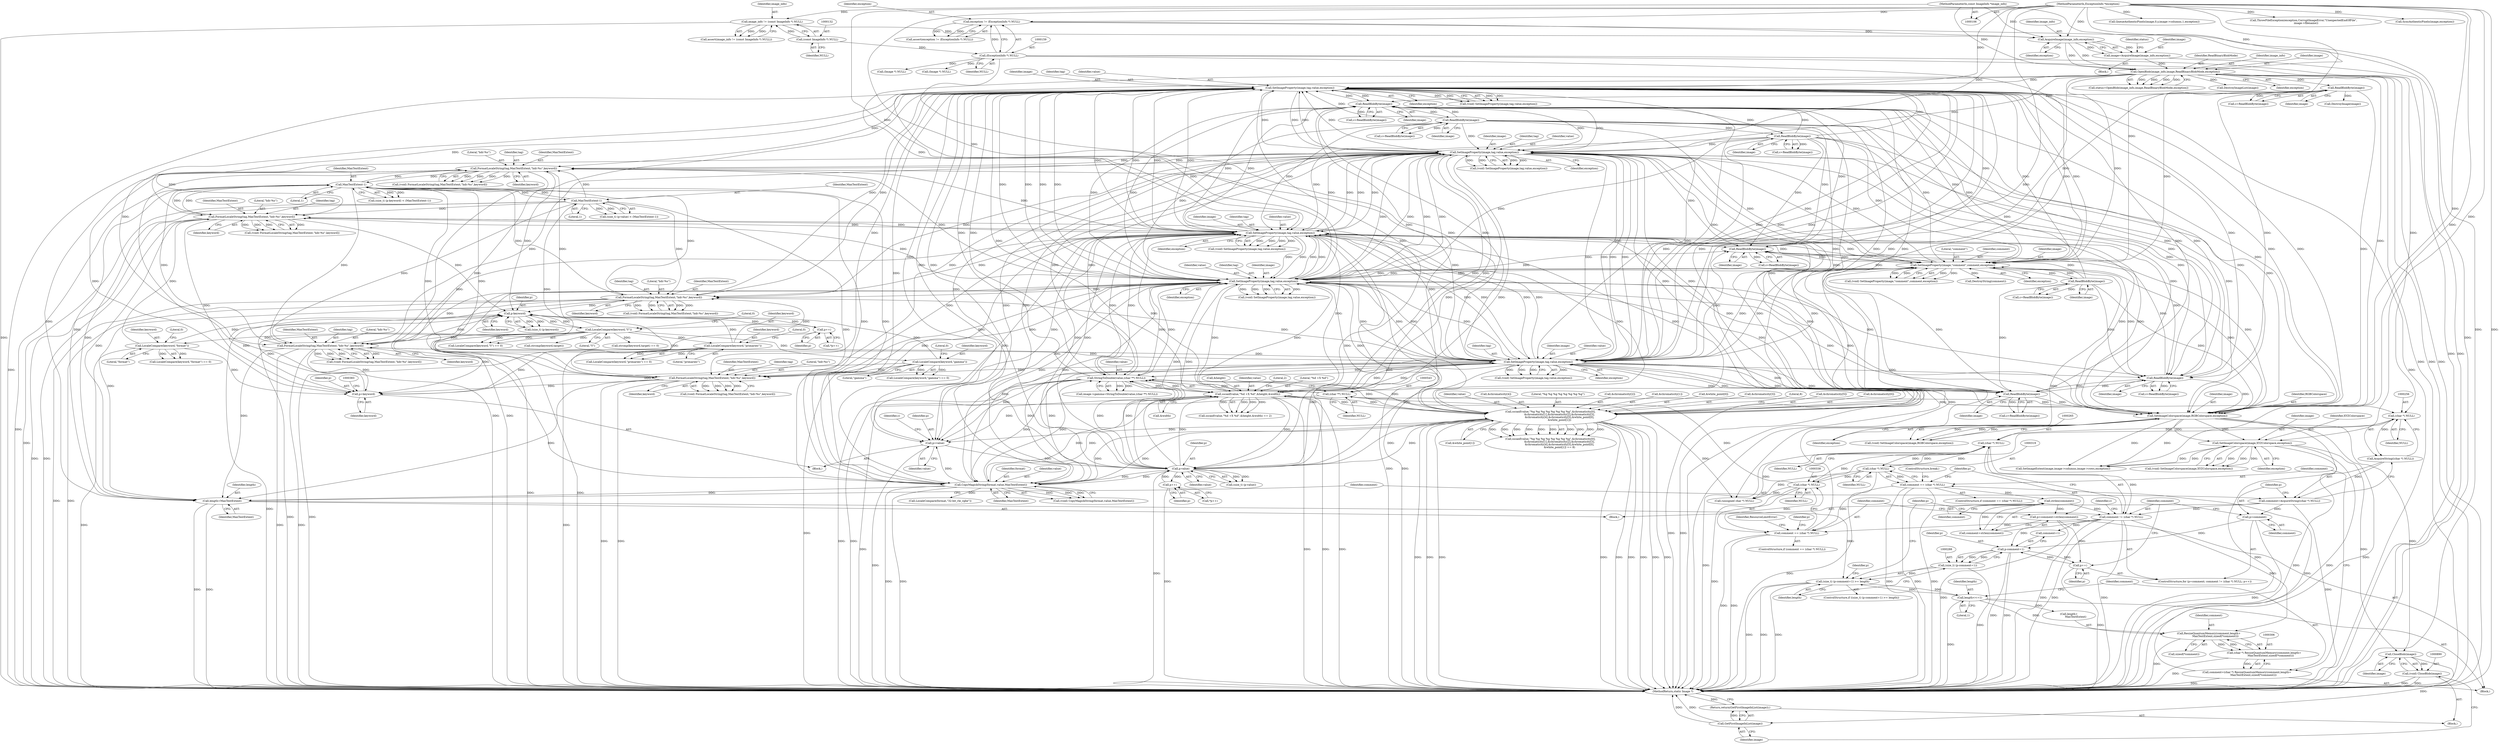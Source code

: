 digraph "0_ImageMagick_97aa7d7cfd2027f6ba7ce42caf8b798541b9cdc6@pointer" {
"1000891" [label="(Call,CloseBlob(image))"];
"1000848" [label="(Call,SetImageColorspace(image,RGBColorspace,exception))"];
"1000711" [label="(Call,SetImageProperty(image,tag,value,exception))"];
"1000435" [label="(Call,ReadBlobByte(image))"];
"1000397" [label="(Call,ReadBlobByte(image))"];
"1000768" [label="(Call,SetImageProperty(image,tag,value,exception))"];
"1000484" [label="(Call,ReadBlobByte(image))"];
"1000761" [label="(Call,FormatLocaleString(tag,MaxTextExtent,\"hdr:%s\",keyword))"];
"1000520" [label="(Call,SetImageProperty(image,tag,value,exception))"];
"1000513" [label="(Call,FormatLocaleString(tag,MaxTextExtent,\"hdr:%s\",keyword))"];
"1000555" [label="(Call,SetImageProperty(image,tag,value,exception))"];
"1000548" [label="(Call,FormatLocaleString(tag,MaxTextExtent,\"hdr:%s\",keyword))"];
"1000785" [label="(Call,SetImageProperty(image,tag,value,exception))"];
"1000778" [label="(Call,FormatLocaleString(tag,MaxTextExtent,\"hdr:%s\",keyword))"];
"1000387" [label="(Call,MaxTextExtent-1)"];
"1000506" [label="(Call,CopyMagickString(format,value,MaxTextExtent))"];
"1000471" [label="(Call,p-value)"];
"1000451" [label="(Call,p=value)"];
"1000575" [label="(Call,sscanf(value,\"%g %g %g %g %g %g %g %g\",&chromaticity[0],\n                      &chromaticity[1],&chromaticity[2],&chromaticity[3],\n                      &chromaticity[4],&chromaticity[5],&white_point[0],\n                      &white_point[1]))"];
"1000735" [label="(Call,sscanf(value,\"%d +X %d\",&height,&width))"];
"1000540" [label="(Call,StringToDouble(value,(char **) NULL))"];
"1000542" [label="(Call,(char **) NULL)"];
"1000337" [label="(Call,(char *) NULL)"];
"1000264" [label="(Call,(char *) NULL)"];
"1000255" [label="(Call,(char *) NULL)"];
"1000158" [label="(Call,(ExceptionInfo *) NULL)"];
"1000131" [label="(Call,(const ImageInfo *) NULL)"];
"1000318" [label="(Call,(char *) NULL)"];
"1000479" [label="(Call,p++)"];
"1000474" [label="(Call,MaxTextExtent-1)"];
"1000704" [label="(Call,FormatLocaleString(tag,MaxTextExtent,\"hdr:%s\",keyword))"];
"1000566" [label="(Call,LocaleCompare(keyword,\"primaries\"))"];
"1000439" [label="(Call,LocaleCompare(keyword,\"Y\"))"];
"1000384" [label="(Call,p-keyword)"];
"1000375" [label="(Call,p=keyword)"];
"1000499" [label="(Call,LocaleCompare(keyword,\"format\"))"];
"1000531" [label="(Call,LocaleCompare(keyword,\"gamma\"))"];
"1000392" [label="(Call,p++)"];
"1000174" [label="(Call,OpenBlob(image_info,image,ReadBinaryBlobMode,exception))"];
"1000169" [label="(Call,AcquireImage(image_info,exception))"];
"1000129" [label="(Call,image_info != (const ImageInfo *) NULL)"];
"1000107" [label="(MethodParameterIn,const ImageInfo *image_info)"];
"1000156" [label="(Call,exception != (ExceptionInfo *) NULL)"];
"1000108" [label="(MethodParameterIn,ExceptionInfo *exception)"];
"1000167" [label="(Call,image=AcquireImage(image_info,exception))"];
"1000349" [label="(Call,SetImageProperty(image,\"comment\",comment,exception))"];
"1000814" [label="(Call,ReadBlobByte(image))"];
"1000360" [label="(Call,ReadBlobByte(image))"];
"1000370" [label="(Call,ReadBlobByte(image))"];
"1000208" [label="(Call,ReadBlobByte(image))"];
"1000272" [label="(Call,ReadBlobByte(image))"];
"1000335" [label="(Call,comment == (char *) NULL)"];
"1000262" [label="(Call,comment != (char *) NULL)"];
"1000326" [label="(Call,strlen(comment))"];
"1000316" [label="(Call,comment == (char *) NULL)"];
"1000303" [label="(Call,comment=(char *) ResizeQuantumMemory(comment,length+\n                MaxTextExtent,sizeof(*comment)))"];
"1000305" [label="(Call,(char *) ResizeQuantumMemory(comment,length+\n                MaxTextExtent,sizeof(*comment)))"];
"1000307" [label="(Call,ResizeQuantumMemory(comment,length+\n                MaxTextExtent,sizeof(*comment)))"];
"1000300" [label="(Call,length<<=1)"];
"1000286" [label="(Call,(size_t) (p-comment+1) >= length)"];
"1000287" [label="(Call,(size_t) (p-comment+1))"];
"1000289" [label="(Call,p-comment+1)"];
"1000259" [label="(Call,p=comment)"];
"1000252" [label="(Call,comment=AcquireString((char *) NULL))"];
"1000254" [label="(Call,AcquireString((char *) NULL))"];
"1000267" [label="(Call,p++)"];
"1000322" [label="(Call,p=comment+strlen(comment))"];
"1000249" [label="(Call,length=MaxTextExtent)"];
"1000860" [label="(Call,SetImageColorspace(image,XYZColorspace,exception))"];
"1000889" [label="(Call,(void) CloseBlob(image))"];
"1000894" [label="(Call,GetFirstImageInList(image))"];
"1000893" [label="(Return,return(GetFirstImageInList(image));)"];
"1000786" [label="(Identifier,image)"];
"1000133" [label="(Identifier,NULL)"];
"1000576" [label="(Identifier,value)"];
"1000177" [label="(Identifier,ReadBinaryBlobMode)"];
"1000438" [label="(Call,LocaleCompare(keyword,\"Y\") == 0)"];
"1000388" [label="(Identifier,MaxTextExtent)"];
"1000385" [label="(Identifier,p)"];
"1000523" [label="(Identifier,value)"];
"1000858" [label="(Call,(void) SetImageColorspace(image,XYZColorspace,exception))"];
"1000544" [label="(Identifier,NULL)"];
"1000507" [label="(Identifier,format)"];
"1000252" [label="(Call,comment=AcquireString((char *) NULL))"];
"1000706" [label="(Identifier,MaxTextExtent)"];
"1000536" [label="(Call,image->gamma=StringToDouble(value,(char **) NULL))"];
"1000888" [label="(Block,)"];
"1000768" [label="(Call,SetImageProperty(image,tag,value,exception))"];
"1000264" [label="(Call,(char *) NULL)"];
"1000780" [label="(Identifier,MaxTextExtent)"];
"1000848" [label="(Call,SetImageColorspace(image,RGBColorspace,exception))"];
"1000386" [label="(Identifier,keyword)"];
"1000484" [label="(Call,ReadBlobByte(image))"];
"1000552" [label="(Identifier,keyword)"];
"1000257" [label="(Identifier,NULL)"];
"1000335" [label="(Call,comment == (char *) NULL)"];
"1000567" [label="(Identifier,keyword)"];
"1000738" [label="(Call,&height)"];
"1000250" [label="(Identifier,length)"];
"1000272" [label="(Call,ReadBlobByte(image))"];
"1000129" [label="(Call,image_info != (const ImageInfo *) NULL)"];
"1000442" [label="(Literal,0)"];
"1000704" [label="(Call,FormatLocaleString(tag,MaxTextExtent,\"hdr:%s\",keyword))"];
"1000815" [label="(Identifier,image)"];
"1000472" [label="(Identifier,p)"];
"1000498" [label="(Call,LocaleCompare(keyword,\"format\") == 0)"];
"1000302" [label="(Literal,1)"];
"1000548" [label="(Call,FormatLocaleString(tag,MaxTextExtent,\"hdr:%s\",keyword))"];
"1000375" [label="(Call,p=keyword)"];
"1000782" [label="(Identifier,keyword)"];
"1000301" [label="(Identifier,length)"];
"1000553" [label="(Call,(void) SetImageProperty(image,tag,value,exception))"];
"1000849" [label="(Identifier,image)"];
"1000473" [label="(Identifier,value)"];
"1000736" [label="(Identifier,value)"];
"1000260" [label="(Identifier,p)"];
"1000175" [label="(Identifier,image_info)"];
"1000371" [label="(Identifier,image)"];
"1000298" [label="(Identifier,p)"];
"1000889" [label="(Call,(void) CloseBlob(image))"];
"1000312" [label="(Call,sizeof(*comment))"];
"1000109" [label="(Block,)"];
"1000268" [label="(Identifier,p)"];
"1000308" [label="(Identifier,comment)"];
"1000172" [label="(Call,status=OpenBlob(image_info,image,ReadBinaryBlobMode,exception))"];
"1000506" [label="(Call,CopyMagickString(format,value,MaxTextExtent))"];
"1000322" [label="(Call,p=comment+strlen(comment))"];
"1000131" [label="(Call,(const ImageInfo *) NULL)"];
"1000594" [label="(Call,&chromaticity[4])"];
"1000339" [label="(Identifier,NULL)"];
"1000316" [label="(Call,comment == (char *) NULL)"];
"1000270" [label="(Call,c=ReadBlobByte(image))"];
"1000819" [label="(Call,LocaleCompare(format,\"32-bit_rle_rgbe\"))"];
"1000209" [label="(Identifier,image)"];
"1000173" [label="(Identifier,status)"];
"1000520" [label="(Call,SetImageProperty(image,tag,value,exception))"];
"1000361" [label="(Identifier,image)"];
"1000258" [label="(ControlStructure,for (p=comment; comment != (char *) NULL; p++))"];
"1000734" [label="(Call,sscanf(value,\"%d +X %d\",&height,&width) == 2)"];
"1000330" [label="(Identifier,p)"];
"1000336" [label="(Identifier,comment)"];
"1000541" [label="(Identifier,value)"];
"1000893" [label="(Return,return(GetFirstImageInList(image));)"];
"1000740" [label="(Call,&width)"];
"1000769" [label="(Identifier,image)"];
"1001433" [label="(MethodReturn,static Image *)"];
"1000770" [label="(Identifier,tag)"];
"1000517" [label="(Identifier,keyword)"];
"1000524" [label="(Identifier,exception)"];
"1000168" [label="(Identifier,image)"];
"1000542" [label="(Call,(char **) NULL)"];
"1000480" [label="(Identifier,p)"];
"1000568" [label="(Literal,\"primaries\")"];
"1000324" [label="(Call,comment+strlen(comment))"];
"1000850" [label="(Identifier,RGBColorspace)"];
"1000286" [label="(Call,(size_t) (p-comment+1) >= length)"];
"1000788" [label="(Identifier,value)"];
"1000253" [label="(Identifier,comment)"];
"1000513" [label="(Call,FormatLocaleString(tag,MaxTextExtent,\"hdr:%s\",keyword))"];
"1000565" [label="(Call,LocaleCompare(keyword,\"primaries\") == 0)"];
"1000381" [label="(Call,(size_t) (p-keyword) < (MaxTextExtent-1))"];
"1000433" [label="(Call,c=ReadBlobByte(image))"];
"1000726" [label="(Call,strcmp(keyword,target))"];
"1000439" [label="(Call,LocaleCompare(keyword,\"Y\"))"];
"1000261" [label="(Identifier,comment)"];
"1000930" [label="(Call,(unsigned char *) NULL)"];
"1000485" [label="(Identifier,image)"];
"1000217" [label="(Call,DestroyImage(image))"];
"1000157" [label="(Identifier,exception)"];
"1000550" [label="(Identifier,MaxTextExtent)"];
"1000392" [label="(Call,p++)"];
"1000341" [label="(Identifier,ResourceLimitError)"];
"1000327" [label="(Identifier,comment)"];
"1000500" [label="(Identifier,keyword)"];
"1000715" [label="(Identifier,exception)"];
"1000345" [label="(Identifier,p)"];
"1000259" [label="(Call,p=comment)"];
"1000577" [label="(Literal,\"%g %g %g %g %g %g %g %g\")"];
"1000189" [label="(Call,(Image *) NULL)"];
"1000555" [label="(Call,SetImageProperty(image,tag,value,exception))"];
"1000376" [label="(Identifier,p)"];
"1000107" [label="(MethodParameterIn,const ImageInfo *image_info)"];
"1000382" [label="(Call,(size_t) (p-keyword))"];
"1000384" [label="(Call,p-keyword)"];
"1000764" [label="(Literal,\"hdr:%s\")"];
"1001200" [label="(Call,QueueAuthenticPixels(image,0,y,image->columns,1,exception))"];
"1000387" [label="(Call,MaxTextExtent-1)"];
"1000323" [label="(Identifier,p)"];
"1000352" [label="(Identifier,comment)"];
"1000326" [label="(Call,strlen(comment))"];
"1000245" [label="(Block,)"];
"1000742" [label="(Literal,2)"];
"1000846" [label="(Call,(void) SetImageColorspace(image,RGBColorspace,exception))"];
"1000530" [label="(Call,LocaleCompare(keyword,\"gamma\") == 0)"];
"1000350" [label="(Identifier,image)"];
"1000303" [label="(Call,comment=(char *) ResizeQuantumMemory(comment,length+\n                MaxTextExtent,sizeof(*comment)))"];
"1000300" [label="(Call,length<<=1)"];
"1000287" [label="(Call,(size_t) (p-comment+1))"];
"1000713" [label="(Identifier,tag)"];
"1000511" [label="(Call,(void) FormatLocaleString(tag,MaxTextExtent,\"hdr:%s\",keyword))"];
"1000892" [label="(Identifier,image)"];
"1000334" [label="(ControlStructure,if (comment == (char *) NULL))"];
"1000549" [label="(Identifier,tag)"];
"1000779" [label="(Identifier,tag)"];
"1000474" [label="(Call,MaxTextExtent-1)"];
"1000393" [label="(Identifier,p)"];
"1000451" [label="(Call,p=value)"];
"1000586" [label="(Call,&chromaticity[2])"];
"1000305" [label="(Call,(char *) ResizeQuantumMemory(comment,length+\n                MaxTextExtent,sizeof(*comment)))"];
"1000582" [label="(Call,&chromaticity[1])"];
"1000540" [label="(Call,StringToDouble(value,(char **) NULL))"];
"1000705" [label="(Identifier,tag)"];
"1000169" [label="(Call,AcquireImage(image_info,exception))"];
"1001419" [label="(Call,ThrowFileException(exception,CorruptImageError,\"UnexpectedEndOfFile\",\n      image->filename))"];
"1000263" [label="(Identifier,comment)"];
"1000737" [label="(Literal,\"%d +X %d\")"];
"1000761" [label="(Call,FormatLocaleString(tag,MaxTextExtent,\"hdr:%s\",keyword))"];
"1000452" [label="(Identifier,p)"];
"1000532" [label="(Identifier,keyword)"];
"1000440" [label="(Identifier,keyword)"];
"1000267" [label="(Call,p++)"];
"1000254" [label="(Call,AcquireString((char *) NULL))"];
"1000709" [label="(Call,(void) SetImageProperty(image,tag,value,exception))"];
"1000476" [label="(Literal,1)"];
"1000499" [label="(Call,LocaleCompare(keyword,\"format\"))"];
"1000291" [label="(Call,comment+1)"];
"1000285" [label="(ControlStructure,if ((size_t) (p-comment+1) >= length))"];
"1000891" [label="(Call,CloseBlob(image))"];
"1000186" [label="(Call,DestroyImageList(image))"];
"1000860" [label="(Call,SetImageColorspace(image,XYZColorspace,exception))"];
"1000309" [label="(Call,length+\n                MaxTextExtent)"];
"1000435" [label="(Call,ReadBlobByte(image))"];
"1000558" [label="(Identifier,value)"];
"1000711" [label="(Call,SetImageProperty(image,tag,value,exception))"];
"1000155" [label="(Call,assert(exception != (ExceptionInfo *) NULL))"];
"1000569" [label="(Literal,0)"];
"1000557" [label="(Identifier,tag)"];
"1000337" [label="(Call,(char *) NULL)"];
"1000521" [label="(Identifier,image)"];
"1000534" [label="(Literal,0)"];
"1000377" [label="(Identifier,keyword)"];
"1000765" [label="(Identifier,keyword)"];
"1000606" [label="(Call,&white_point[1])"];
"1000266" [label="(Identifier,NULL)"];
"1000814" [label="(Call,ReadBlobByte(image))"];
"1000771" [label="(Identifier,value)"];
"1000531" [label="(Call,LocaleCompare(keyword,\"gamma\"))"];
"1000108" [label="(MethodParameterIn,ExceptionInfo *exception)"];
"1000475" [label="(Identifier,MaxTextExtent)"];
"1000441" [label="(Literal,\"Y\")"];
"1000315" [label="(ControlStructure,if (comment == (char *) NULL))"];
"1000468" [label="(Call,(size_t) (p-value) < (MaxTextExtent-1))"];
"1000318" [label="(Call,(char *) NULL)"];
"1000783" [label="(Call,(void) SetImageProperty(image,tag,value,exception))"];
"1000176" [label="(Identifier,image)"];
"1000762" [label="(Identifier,tag)"];
"1000478" [label="(Call,*p++)"];
"1000170" [label="(Identifier,image_info)"];
"1000546" [label="(Call,(void) FormatLocaleString(tag,MaxTextExtent,\"hdr:%s\",keyword))"];
"1000351" [label="(Literal,\"comment\")"];
"1000290" [label="(Identifier,p)"];
"1000522" [label="(Identifier,tag)"];
"1000516" [label="(Literal,\"hdr:%s\")"];
"1000518" [label="(Call,(void) SetImageProperty(image,tag,value,exception))"];
"1000158" [label="(Call,(ExceptionInfo *) NULL)"];
"1000502" [label="(Literal,0)"];
"1000349" [label="(Call,SetImageProperty(image,\"comment\",comment,exception))"];
"1000479" [label="(Call,p++)"];
"1000271" [label="(Identifier,c)"];
"1000304" [label="(Identifier,comment)"];
"1000574" [label="(Call,sscanf(value,\"%g %g %g %g %g %g %g %g\",&chromaticity[0],\n                      &chromaticity[1],&chromaticity[2],&chromaticity[3],\n                      &chromaticity[4],&chromaticity[5],&white_point[0],\n                      &white_point[1]) == 8)"];
"1000725" [label="(Call,strcmp(keyword,target) == 0)"];
"1000602" [label="(Call,&white_point[0])"];
"1000471" [label="(Call,p-value)"];
"1000590" [label="(Call,&chromaticity[3])"];
"1000759" [label="(Call,(void) FormatLocaleString(tag,MaxTextExtent,\"hdr:%s\",keyword))"];
"1000391" [label="(Call,*p++)"];
"1000766" [label="(Call,(void) SetImageProperty(image,tag,value,exception))"];
"1000262" [label="(Call,comment != (char *) NULL)"];
"1000320" [label="(Identifier,NULL)"];
"1000347" [label="(Call,(void) SetImageProperty(image,\"comment\",comment,exception))"];
"1000255" [label="(Call,(char *) NULL)"];
"1000294" [label="(Identifier,length)"];
"1000610" [label="(Literal,8)"];
"1000289" [label="(Call,p-comment+1)"];
"1000156" [label="(Call,exception != (ExceptionInfo *) NULL)"];
"1000575" [label="(Call,sscanf(value,\"%g %g %g %g %g %g %g %g\",&chromaticity[0],\n                      &chromaticity[1],&chromaticity[2],&chromaticity[3],\n                      &chromaticity[4],&chromaticity[5],&white_point[0],\n                      &white_point[1]))"];
"1000598" [label="(Call,&chromaticity[5])"];
"1000128" [label="(Call,assert(image_info != (const ImageInfo *) NULL))"];
"1000321" [label="(ControlStructure,break;)"];
"1000220" [label="(Call,(Image *) NULL)"];
"1001387" [label="(Call,SyncAuthenticPixels(image,exception))"];
"1000436" [label="(Identifier,image)"];
"1000469" [label="(Call,(size_t) (p-value))"];
"1000389" [label="(Literal,1)"];
"1000863" [label="(Identifier,exception)"];
"1000368" [label="(Call,c=ReadBlobByte(image))"];
"1000509" [label="(Identifier,MaxTextExtent)"];
"1000295" [label="(Block,)"];
"1000861" [label="(Identifier,image)"];
"1000714" [label="(Identifier,value)"];
"1000708" [label="(Identifier,keyword)"];
"1000785" [label="(Call,SetImageProperty(image,tag,value,exception))"];
"1000712" [label="(Identifier,image)"];
"1000851" [label="(Identifier,exception)"];
"1000174" [label="(Call,OpenBlob(image_info,image,ReadBinaryBlobMode,exception))"];
"1000514" [label="(Identifier,tag)"];
"1000578" [label="(Call,&chromaticity[0])"];
"1000862" [label="(Identifier,XYZColorspace)"];
"1000776" [label="(Call,(void) FormatLocaleString(tag,MaxTextExtent,\"hdr:%s\",keyword))"];
"1000508" [label="(Identifier,value)"];
"1000251" [label="(Identifier,MaxTextExtent)"];
"1000453" [label="(Identifier,value)"];
"1000171" [label="(Identifier,exception)"];
"1000707" [label="(Literal,\"hdr:%s\")"];
"1000395" [label="(Call,c=ReadBlobByte(image))"];
"1000397" [label="(Call,ReadBlobByte(image))"];
"1000457" [label="(Identifier,c)"];
"1000178" [label="(Identifier,exception)"];
"1000130" [label="(Identifier,image_info)"];
"1000559" [label="(Identifier,exception)"];
"1000735" [label="(Call,sscanf(value,\"%d +X %d\",&height,&width))"];
"1000566" [label="(Call,LocaleCompare(keyword,\"primaries\"))"];
"1000501" [label="(Literal,\"format\")"];
"1000249" [label="(Call,length=MaxTextExtent)"];
"1000515" [label="(Identifier,MaxTextExtent)"];
"1000370" [label="(Call,ReadBlobByte(image))"];
"1000781" [label="(Literal,\"hdr:%s\")"];
"1000787" [label="(Identifier,tag)"];
"1000356" [label="(Call,DestroyString(comment))"];
"1000812" [label="(Call,c=ReadBlobByte(image))"];
"1000358" [label="(Call,c=ReadBlobByte(image))"];
"1000273" [label="(Identifier,image)"];
"1000898" [label="(Call,SetImageExtent(image,image->columns,image->rows,exception))"];
"1000772" [label="(Identifier,exception)"];
"1000373" [label="(Block,)"];
"1000763" [label="(Identifier,MaxTextExtent)"];
"1000482" [label="(Call,c=ReadBlobByte(image))"];
"1000551" [label="(Literal,\"hdr:%s\")"];
"1000206" [label="(Call,c=ReadBlobByte(image))"];
"1000556" [label="(Identifier,image)"];
"1000789" [label="(Identifier,exception)"];
"1000894" [label="(Call,GetFirstImageInList(image))"];
"1000504" [label="(Call,(void) CopyMagickString(format,value,MaxTextExtent))"];
"1000702" [label="(Call,(void) FormatLocaleString(tag,MaxTextExtent,\"hdr:%s\",keyword))"];
"1000398" [label="(Identifier,image)"];
"1000360" [label="(Call,ReadBlobByte(image))"];
"1000317" [label="(Identifier,comment)"];
"1000208" [label="(Call,ReadBlobByte(image))"];
"1000160" [label="(Identifier,NULL)"];
"1000353" [label="(Identifier,exception)"];
"1000307" [label="(Call,ResizeQuantumMemory(comment,length+\n                MaxTextExtent,sizeof(*comment)))"];
"1000167" [label="(Call,image=AcquireImage(image_info,exception))"];
"1000895" [label="(Identifier,image)"];
"1000778" [label="(Call,FormatLocaleString(tag,MaxTextExtent,\"hdr:%s\",keyword))"];
"1000533" [label="(Literal,\"gamma\")"];
"1000891" -> "1000889"  [label="AST: "];
"1000891" -> "1000892"  [label="CFG: "];
"1000892" -> "1000891"  [label="AST: "];
"1000889" -> "1000891"  [label="CFG: "];
"1000891" -> "1000889"  [label="DDG: "];
"1000848" -> "1000891"  [label="DDG: "];
"1000860" -> "1000891"  [label="DDG: "];
"1000891" -> "1000894"  [label="DDG: "];
"1000848" -> "1000846"  [label="AST: "];
"1000848" -> "1000851"  [label="CFG: "];
"1000849" -> "1000848"  [label="AST: "];
"1000850" -> "1000848"  [label="AST: "];
"1000851" -> "1000848"  [label="AST: "];
"1000846" -> "1000848"  [label="CFG: "];
"1000848" -> "1001433"  [label="DDG: "];
"1000848" -> "1001433"  [label="DDG: "];
"1000848" -> "1000846"  [label="DDG: "];
"1000848" -> "1000846"  [label="DDG: "];
"1000848" -> "1000846"  [label="DDG: "];
"1000711" -> "1000848"  [label="DDG: "];
"1000711" -> "1000848"  [label="DDG: "];
"1000397" -> "1000848"  [label="DDG: "];
"1000768" -> "1000848"  [label="DDG: "];
"1000768" -> "1000848"  [label="DDG: "];
"1000814" -> "1000848"  [label="DDG: "];
"1000520" -> "1000848"  [label="DDG: "];
"1000520" -> "1000848"  [label="DDG: "];
"1000272" -> "1000848"  [label="DDG: "];
"1000435" -> "1000848"  [label="DDG: "];
"1000208" -> "1000848"  [label="DDG: "];
"1000360" -> "1000848"  [label="DDG: "];
"1000555" -> "1000848"  [label="DDG: "];
"1000555" -> "1000848"  [label="DDG: "];
"1000785" -> "1000848"  [label="DDG: "];
"1000785" -> "1000848"  [label="DDG: "];
"1000484" -> "1000848"  [label="DDG: "];
"1000370" -> "1000848"  [label="DDG: "];
"1000174" -> "1000848"  [label="DDG: "];
"1000349" -> "1000848"  [label="DDG: "];
"1000108" -> "1000848"  [label="DDG: "];
"1000848" -> "1000860"  [label="DDG: "];
"1000848" -> "1000860"  [label="DDG: "];
"1000848" -> "1000898"  [label="DDG: "];
"1000848" -> "1000898"  [label="DDG: "];
"1000711" -> "1000709"  [label="AST: "];
"1000711" -> "1000715"  [label="CFG: "];
"1000712" -> "1000711"  [label="AST: "];
"1000713" -> "1000711"  [label="AST: "];
"1000714" -> "1000711"  [label="AST: "];
"1000715" -> "1000711"  [label="AST: "];
"1000709" -> "1000711"  [label="CFG: "];
"1000711" -> "1001433"  [label="DDG: "];
"1000711" -> "1001433"  [label="DDG: "];
"1000711" -> "1000272"  [label="DDG: "];
"1000711" -> "1000349"  [label="DDG: "];
"1000711" -> "1000349"  [label="DDG: "];
"1000711" -> "1000370"  [label="DDG: "];
"1000711" -> "1000397"  [label="DDG: "];
"1000711" -> "1000451"  [label="DDG: "];
"1000711" -> "1000471"  [label="DDG: "];
"1000711" -> "1000506"  [label="DDG: "];
"1000711" -> "1000513"  [label="DDG: "];
"1000711" -> "1000520"  [label="DDG: "];
"1000711" -> "1000520"  [label="DDG: "];
"1000711" -> "1000540"  [label="DDG: "];
"1000711" -> "1000548"  [label="DDG: "];
"1000711" -> "1000555"  [label="DDG: "];
"1000711" -> "1000555"  [label="DDG: "];
"1000711" -> "1000575"  [label="DDG: "];
"1000711" -> "1000704"  [label="DDG: "];
"1000711" -> "1000709"  [label="DDG: "];
"1000711" -> "1000709"  [label="DDG: "];
"1000711" -> "1000709"  [label="DDG: "];
"1000711" -> "1000709"  [label="DDG: "];
"1000435" -> "1000711"  [label="DDG: "];
"1000397" -> "1000711"  [label="DDG: "];
"1000484" -> "1000711"  [label="DDG: "];
"1000704" -> "1000711"  [label="DDG: "];
"1000471" -> "1000711"  [label="DDG: "];
"1000785" -> "1000711"  [label="DDG: "];
"1000785" -> "1000711"  [label="DDG: "];
"1000555" -> "1000711"  [label="DDG: "];
"1000555" -> "1000711"  [label="DDG: "];
"1000520" -> "1000711"  [label="DDG: "];
"1000520" -> "1000711"  [label="DDG: "];
"1000575" -> "1000711"  [label="DDG: "];
"1000735" -> "1000711"  [label="DDG: "];
"1000540" -> "1000711"  [label="DDG: "];
"1000768" -> "1000711"  [label="DDG: "];
"1000768" -> "1000711"  [label="DDG: "];
"1000506" -> "1000711"  [label="DDG: "];
"1000174" -> "1000711"  [label="DDG: "];
"1000349" -> "1000711"  [label="DDG: "];
"1000108" -> "1000711"  [label="DDG: "];
"1000711" -> "1000735"  [label="DDG: "];
"1000711" -> "1000761"  [label="DDG: "];
"1000711" -> "1000768"  [label="DDG: "];
"1000711" -> "1000768"  [label="DDG: "];
"1000711" -> "1000778"  [label="DDG: "];
"1000711" -> "1000785"  [label="DDG: "];
"1000711" -> "1000785"  [label="DDG: "];
"1000711" -> "1000814"  [label="DDG: "];
"1000435" -> "1000433"  [label="AST: "];
"1000435" -> "1000436"  [label="CFG: "];
"1000436" -> "1000435"  [label="AST: "];
"1000433" -> "1000435"  [label="CFG: "];
"1000435" -> "1000272"  [label="DDG: "];
"1000435" -> "1000349"  [label="DDG: "];
"1000435" -> "1000370"  [label="DDG: "];
"1000435" -> "1000397"  [label="DDG: "];
"1000435" -> "1000433"  [label="DDG: "];
"1000397" -> "1000435"  [label="DDG: "];
"1000435" -> "1000484"  [label="DDG: "];
"1000435" -> "1000520"  [label="DDG: "];
"1000435" -> "1000555"  [label="DDG: "];
"1000435" -> "1000768"  [label="DDG: "];
"1000435" -> "1000785"  [label="DDG: "];
"1000435" -> "1000814"  [label="DDG: "];
"1000397" -> "1000395"  [label="AST: "];
"1000397" -> "1000398"  [label="CFG: "];
"1000398" -> "1000397"  [label="AST: "];
"1000395" -> "1000397"  [label="CFG: "];
"1000397" -> "1000272"  [label="DDG: "];
"1000397" -> "1000349"  [label="DDG: "];
"1000397" -> "1000370"  [label="DDG: "];
"1000397" -> "1000395"  [label="DDG: "];
"1000768" -> "1000397"  [label="DDG: "];
"1000814" -> "1000397"  [label="DDG: "];
"1000520" -> "1000397"  [label="DDG: "];
"1000208" -> "1000397"  [label="DDG: "];
"1000360" -> "1000397"  [label="DDG: "];
"1000555" -> "1000397"  [label="DDG: "];
"1000785" -> "1000397"  [label="DDG: "];
"1000484" -> "1000397"  [label="DDG: "];
"1000370" -> "1000397"  [label="DDG: "];
"1000397" -> "1000484"  [label="DDG: "];
"1000397" -> "1000520"  [label="DDG: "];
"1000397" -> "1000555"  [label="DDG: "];
"1000397" -> "1000768"  [label="DDG: "];
"1000397" -> "1000785"  [label="DDG: "];
"1000397" -> "1000814"  [label="DDG: "];
"1000768" -> "1000766"  [label="AST: "];
"1000768" -> "1000772"  [label="CFG: "];
"1000769" -> "1000768"  [label="AST: "];
"1000770" -> "1000768"  [label="AST: "];
"1000771" -> "1000768"  [label="AST: "];
"1000772" -> "1000768"  [label="AST: "];
"1000766" -> "1000768"  [label="CFG: "];
"1000768" -> "1001433"  [label="DDG: "];
"1000768" -> "1001433"  [label="DDG: "];
"1000768" -> "1000272"  [label="DDG: "];
"1000768" -> "1000349"  [label="DDG: "];
"1000768" -> "1000349"  [label="DDG: "];
"1000768" -> "1000370"  [label="DDG: "];
"1000768" -> "1000451"  [label="DDG: "];
"1000768" -> "1000471"  [label="DDG: "];
"1000768" -> "1000506"  [label="DDG: "];
"1000768" -> "1000513"  [label="DDG: "];
"1000768" -> "1000520"  [label="DDG: "];
"1000768" -> "1000520"  [label="DDG: "];
"1000768" -> "1000540"  [label="DDG: "];
"1000768" -> "1000548"  [label="DDG: "];
"1000768" -> "1000555"  [label="DDG: "];
"1000768" -> "1000555"  [label="DDG: "];
"1000768" -> "1000575"  [label="DDG: "];
"1000768" -> "1000704"  [label="DDG: "];
"1000768" -> "1000735"  [label="DDG: "];
"1000768" -> "1000761"  [label="DDG: "];
"1000768" -> "1000766"  [label="DDG: "];
"1000768" -> "1000766"  [label="DDG: "];
"1000768" -> "1000766"  [label="DDG: "];
"1000768" -> "1000766"  [label="DDG: "];
"1000484" -> "1000768"  [label="DDG: "];
"1000761" -> "1000768"  [label="DDG: "];
"1000471" -> "1000768"  [label="DDG: "];
"1000785" -> "1000768"  [label="DDG: "];
"1000785" -> "1000768"  [label="DDG: "];
"1000555" -> "1000768"  [label="DDG: "];
"1000555" -> "1000768"  [label="DDG: "];
"1000520" -> "1000768"  [label="DDG: "];
"1000520" -> "1000768"  [label="DDG: "];
"1000575" -> "1000768"  [label="DDG: "];
"1000735" -> "1000768"  [label="DDG: "];
"1000540" -> "1000768"  [label="DDG: "];
"1000506" -> "1000768"  [label="DDG: "];
"1000174" -> "1000768"  [label="DDG: "];
"1000349" -> "1000768"  [label="DDG: "];
"1000108" -> "1000768"  [label="DDG: "];
"1000768" -> "1000778"  [label="DDG: "];
"1000768" -> "1000785"  [label="DDG: "];
"1000768" -> "1000785"  [label="DDG: "];
"1000768" -> "1000814"  [label="DDG: "];
"1000484" -> "1000482"  [label="AST: "];
"1000484" -> "1000485"  [label="CFG: "];
"1000485" -> "1000484"  [label="AST: "];
"1000482" -> "1000484"  [label="CFG: "];
"1000484" -> "1000272"  [label="DDG: "];
"1000484" -> "1000349"  [label="DDG: "];
"1000484" -> "1000370"  [label="DDG: "];
"1000484" -> "1000482"  [label="DDG: "];
"1000484" -> "1000520"  [label="DDG: "];
"1000484" -> "1000555"  [label="DDG: "];
"1000484" -> "1000785"  [label="DDG: "];
"1000484" -> "1000814"  [label="DDG: "];
"1000761" -> "1000759"  [label="AST: "];
"1000761" -> "1000765"  [label="CFG: "];
"1000762" -> "1000761"  [label="AST: "];
"1000763" -> "1000761"  [label="AST: "];
"1000764" -> "1000761"  [label="AST: "];
"1000765" -> "1000761"  [label="AST: "];
"1000759" -> "1000761"  [label="CFG: "];
"1000761" -> "1001433"  [label="DDG: "];
"1000761" -> "1001433"  [label="DDG: "];
"1000761" -> "1000249"  [label="DDG: "];
"1000761" -> "1000375"  [label="DDG: "];
"1000761" -> "1000384"  [label="DDG: "];
"1000761" -> "1000387"  [label="DDG: "];
"1000761" -> "1000759"  [label="DDG: "];
"1000761" -> "1000759"  [label="DDG: "];
"1000761" -> "1000759"  [label="DDG: "];
"1000761" -> "1000759"  [label="DDG: "];
"1000520" -> "1000761"  [label="DDG: "];
"1000555" -> "1000761"  [label="DDG: "];
"1000785" -> "1000761"  [label="DDG: "];
"1000387" -> "1000761"  [label="DDG: "];
"1000474" -> "1000761"  [label="DDG: "];
"1000439" -> "1000761"  [label="DDG: "];
"1000520" -> "1000518"  [label="AST: "];
"1000520" -> "1000524"  [label="CFG: "];
"1000521" -> "1000520"  [label="AST: "];
"1000522" -> "1000520"  [label="AST: "];
"1000523" -> "1000520"  [label="AST: "];
"1000524" -> "1000520"  [label="AST: "];
"1000518" -> "1000520"  [label="CFG: "];
"1000520" -> "1001433"  [label="DDG: "];
"1000520" -> "1001433"  [label="DDG: "];
"1000520" -> "1000272"  [label="DDG: "];
"1000520" -> "1000349"  [label="DDG: "];
"1000520" -> "1000349"  [label="DDG: "];
"1000520" -> "1000370"  [label="DDG: "];
"1000520" -> "1000451"  [label="DDG: "];
"1000520" -> "1000471"  [label="DDG: "];
"1000520" -> "1000506"  [label="DDG: "];
"1000520" -> "1000513"  [label="DDG: "];
"1000520" -> "1000518"  [label="DDG: "];
"1000520" -> "1000518"  [label="DDG: "];
"1000520" -> "1000518"  [label="DDG: "];
"1000520" -> "1000518"  [label="DDG: "];
"1000513" -> "1000520"  [label="DDG: "];
"1000471" -> "1000520"  [label="DDG: "];
"1000785" -> "1000520"  [label="DDG: "];
"1000785" -> "1000520"  [label="DDG: "];
"1000555" -> "1000520"  [label="DDG: "];
"1000555" -> "1000520"  [label="DDG: "];
"1000575" -> "1000520"  [label="DDG: "];
"1000735" -> "1000520"  [label="DDG: "];
"1000540" -> "1000520"  [label="DDG: "];
"1000506" -> "1000520"  [label="DDG: "];
"1000174" -> "1000520"  [label="DDG: "];
"1000349" -> "1000520"  [label="DDG: "];
"1000108" -> "1000520"  [label="DDG: "];
"1000520" -> "1000540"  [label="DDG: "];
"1000520" -> "1000548"  [label="DDG: "];
"1000520" -> "1000555"  [label="DDG: "];
"1000520" -> "1000555"  [label="DDG: "];
"1000520" -> "1000575"  [label="DDG: "];
"1000520" -> "1000704"  [label="DDG: "];
"1000520" -> "1000735"  [label="DDG: "];
"1000520" -> "1000778"  [label="DDG: "];
"1000520" -> "1000785"  [label="DDG: "];
"1000520" -> "1000785"  [label="DDG: "];
"1000520" -> "1000814"  [label="DDG: "];
"1000513" -> "1000511"  [label="AST: "];
"1000513" -> "1000517"  [label="CFG: "];
"1000514" -> "1000513"  [label="AST: "];
"1000515" -> "1000513"  [label="AST: "];
"1000516" -> "1000513"  [label="AST: "];
"1000517" -> "1000513"  [label="AST: "];
"1000511" -> "1000513"  [label="CFG: "];
"1000513" -> "1001433"  [label="DDG: "];
"1000513" -> "1001433"  [label="DDG: "];
"1000513" -> "1000249"  [label="DDG: "];
"1000513" -> "1000375"  [label="DDG: "];
"1000513" -> "1000384"  [label="DDG: "];
"1000513" -> "1000387"  [label="DDG: "];
"1000513" -> "1000511"  [label="DDG: "];
"1000513" -> "1000511"  [label="DDG: "];
"1000513" -> "1000511"  [label="DDG: "];
"1000513" -> "1000511"  [label="DDG: "];
"1000555" -> "1000513"  [label="DDG: "];
"1000785" -> "1000513"  [label="DDG: "];
"1000387" -> "1000513"  [label="DDG: "];
"1000474" -> "1000513"  [label="DDG: "];
"1000499" -> "1000513"  [label="DDG: "];
"1000555" -> "1000553"  [label="AST: "];
"1000555" -> "1000559"  [label="CFG: "];
"1000556" -> "1000555"  [label="AST: "];
"1000557" -> "1000555"  [label="AST: "];
"1000558" -> "1000555"  [label="AST: "];
"1000559" -> "1000555"  [label="AST: "];
"1000553" -> "1000555"  [label="CFG: "];
"1000555" -> "1001433"  [label="DDG: "];
"1000555" -> "1001433"  [label="DDG: "];
"1000555" -> "1000272"  [label="DDG: "];
"1000555" -> "1000349"  [label="DDG: "];
"1000555" -> "1000349"  [label="DDG: "];
"1000555" -> "1000370"  [label="DDG: "];
"1000555" -> "1000451"  [label="DDG: "];
"1000555" -> "1000471"  [label="DDG: "];
"1000555" -> "1000506"  [label="DDG: "];
"1000555" -> "1000540"  [label="DDG: "];
"1000555" -> "1000548"  [label="DDG: "];
"1000555" -> "1000553"  [label="DDG: "];
"1000555" -> "1000553"  [label="DDG: "];
"1000555" -> "1000553"  [label="DDG: "];
"1000555" -> "1000553"  [label="DDG: "];
"1000548" -> "1000555"  [label="DDG: "];
"1000471" -> "1000555"  [label="DDG: "];
"1000785" -> "1000555"  [label="DDG: "];
"1000785" -> "1000555"  [label="DDG: "];
"1000575" -> "1000555"  [label="DDG: "];
"1000735" -> "1000555"  [label="DDG: "];
"1000540" -> "1000555"  [label="DDG: "];
"1000506" -> "1000555"  [label="DDG: "];
"1000174" -> "1000555"  [label="DDG: "];
"1000349" -> "1000555"  [label="DDG: "];
"1000108" -> "1000555"  [label="DDG: "];
"1000555" -> "1000575"  [label="DDG: "];
"1000555" -> "1000704"  [label="DDG: "];
"1000555" -> "1000735"  [label="DDG: "];
"1000555" -> "1000778"  [label="DDG: "];
"1000555" -> "1000785"  [label="DDG: "];
"1000555" -> "1000785"  [label="DDG: "];
"1000555" -> "1000814"  [label="DDG: "];
"1000548" -> "1000546"  [label="AST: "];
"1000548" -> "1000552"  [label="CFG: "];
"1000549" -> "1000548"  [label="AST: "];
"1000550" -> "1000548"  [label="AST: "];
"1000551" -> "1000548"  [label="AST: "];
"1000552" -> "1000548"  [label="AST: "];
"1000546" -> "1000548"  [label="CFG: "];
"1000548" -> "1001433"  [label="DDG: "];
"1000548" -> "1001433"  [label="DDG: "];
"1000548" -> "1000249"  [label="DDG: "];
"1000548" -> "1000375"  [label="DDG: "];
"1000548" -> "1000384"  [label="DDG: "];
"1000548" -> "1000387"  [label="DDG: "];
"1000548" -> "1000546"  [label="DDG: "];
"1000548" -> "1000546"  [label="DDG: "];
"1000548" -> "1000546"  [label="DDG: "];
"1000548" -> "1000546"  [label="DDG: "];
"1000785" -> "1000548"  [label="DDG: "];
"1000387" -> "1000548"  [label="DDG: "];
"1000474" -> "1000548"  [label="DDG: "];
"1000531" -> "1000548"  [label="DDG: "];
"1000785" -> "1000783"  [label="AST: "];
"1000785" -> "1000789"  [label="CFG: "];
"1000786" -> "1000785"  [label="AST: "];
"1000787" -> "1000785"  [label="AST: "];
"1000788" -> "1000785"  [label="AST: "];
"1000789" -> "1000785"  [label="AST: "];
"1000783" -> "1000785"  [label="CFG: "];
"1000785" -> "1001433"  [label="DDG: "];
"1000785" -> "1001433"  [label="DDG: "];
"1000785" -> "1000272"  [label="DDG: "];
"1000785" -> "1000349"  [label="DDG: "];
"1000785" -> "1000349"  [label="DDG: "];
"1000785" -> "1000370"  [label="DDG: "];
"1000785" -> "1000451"  [label="DDG: "];
"1000785" -> "1000471"  [label="DDG: "];
"1000785" -> "1000506"  [label="DDG: "];
"1000785" -> "1000540"  [label="DDG: "];
"1000785" -> "1000575"  [label="DDG: "];
"1000785" -> "1000704"  [label="DDG: "];
"1000785" -> "1000735"  [label="DDG: "];
"1000785" -> "1000778"  [label="DDG: "];
"1000785" -> "1000783"  [label="DDG: "];
"1000785" -> "1000783"  [label="DDG: "];
"1000785" -> "1000783"  [label="DDG: "];
"1000785" -> "1000783"  [label="DDG: "];
"1000778" -> "1000785"  [label="DDG: "];
"1000471" -> "1000785"  [label="DDG: "];
"1000575" -> "1000785"  [label="DDG: "];
"1000735" -> "1000785"  [label="DDG: "];
"1000540" -> "1000785"  [label="DDG: "];
"1000506" -> "1000785"  [label="DDG: "];
"1000174" -> "1000785"  [label="DDG: "];
"1000349" -> "1000785"  [label="DDG: "];
"1000108" -> "1000785"  [label="DDG: "];
"1000785" -> "1000814"  [label="DDG: "];
"1000778" -> "1000776"  [label="AST: "];
"1000778" -> "1000782"  [label="CFG: "];
"1000779" -> "1000778"  [label="AST: "];
"1000780" -> "1000778"  [label="AST: "];
"1000781" -> "1000778"  [label="AST: "];
"1000782" -> "1000778"  [label="AST: "];
"1000776" -> "1000778"  [label="CFG: "];
"1000778" -> "1001433"  [label="DDG: "];
"1000778" -> "1001433"  [label="DDG: "];
"1000778" -> "1000249"  [label="DDG: "];
"1000778" -> "1000375"  [label="DDG: "];
"1000778" -> "1000384"  [label="DDG: "];
"1000778" -> "1000387"  [label="DDG: "];
"1000778" -> "1000776"  [label="DDG: "];
"1000778" -> "1000776"  [label="DDG: "];
"1000778" -> "1000776"  [label="DDG: "];
"1000778" -> "1000776"  [label="DDG: "];
"1000387" -> "1000778"  [label="DDG: "];
"1000474" -> "1000778"  [label="DDG: "];
"1000439" -> "1000778"  [label="DDG: "];
"1000387" -> "1000381"  [label="AST: "];
"1000387" -> "1000389"  [label="CFG: "];
"1000388" -> "1000387"  [label="AST: "];
"1000389" -> "1000387"  [label="AST: "];
"1000381" -> "1000387"  [label="CFG: "];
"1000387" -> "1001433"  [label="DDG: "];
"1000387" -> "1000249"  [label="DDG: "];
"1000387" -> "1000381"  [label="DDG: "];
"1000387" -> "1000381"  [label="DDG: "];
"1000506" -> "1000387"  [label="DDG: "];
"1000704" -> "1000387"  [label="DDG: "];
"1000474" -> "1000387"  [label="DDG: "];
"1000387" -> "1000474"  [label="DDG: "];
"1000387" -> "1000506"  [label="DDG: "];
"1000387" -> "1000704"  [label="DDG: "];
"1000506" -> "1000504"  [label="AST: "];
"1000506" -> "1000509"  [label="CFG: "];
"1000507" -> "1000506"  [label="AST: "];
"1000508" -> "1000506"  [label="AST: "];
"1000509" -> "1000506"  [label="AST: "];
"1000504" -> "1000506"  [label="CFG: "];
"1000506" -> "1001433"  [label="DDG: "];
"1000506" -> "1001433"  [label="DDG: "];
"1000506" -> "1000249"  [label="DDG: "];
"1000506" -> "1000451"  [label="DDG: "];
"1000506" -> "1000471"  [label="DDG: "];
"1000506" -> "1000504"  [label="DDG: "];
"1000506" -> "1000504"  [label="DDG: "];
"1000506" -> "1000504"  [label="DDG: "];
"1000471" -> "1000506"  [label="DDG: "];
"1000575" -> "1000506"  [label="DDG: "];
"1000735" -> "1000506"  [label="DDG: "];
"1000540" -> "1000506"  [label="DDG: "];
"1000474" -> "1000506"  [label="DDG: "];
"1000506" -> "1000540"  [label="DDG: "];
"1000506" -> "1000575"  [label="DDG: "];
"1000506" -> "1000735"  [label="DDG: "];
"1000506" -> "1000819"  [label="DDG: "];
"1000471" -> "1000469"  [label="AST: "];
"1000471" -> "1000473"  [label="CFG: "];
"1000472" -> "1000471"  [label="AST: "];
"1000473" -> "1000471"  [label="AST: "];
"1000469" -> "1000471"  [label="CFG: "];
"1000471" -> "1001433"  [label="DDG: "];
"1000471" -> "1000469"  [label="DDG: "];
"1000471" -> "1000469"  [label="DDG: "];
"1000451" -> "1000471"  [label="DDG: "];
"1000479" -> "1000471"  [label="DDG: "];
"1000575" -> "1000471"  [label="DDG: "];
"1000735" -> "1000471"  [label="DDG: "];
"1000540" -> "1000471"  [label="DDG: "];
"1000471" -> "1000479"  [label="DDG: "];
"1000471" -> "1000540"  [label="DDG: "];
"1000471" -> "1000575"  [label="DDG: "];
"1000471" -> "1000735"  [label="DDG: "];
"1000451" -> "1000373"  [label="AST: "];
"1000451" -> "1000453"  [label="CFG: "];
"1000452" -> "1000451"  [label="AST: "];
"1000453" -> "1000451"  [label="AST: "];
"1000457" -> "1000451"  [label="CFG: "];
"1000451" -> "1001433"  [label="DDG: "];
"1000575" -> "1000451"  [label="DDG: "];
"1000735" -> "1000451"  [label="DDG: "];
"1000540" -> "1000451"  [label="DDG: "];
"1000575" -> "1000574"  [label="AST: "];
"1000575" -> "1000606"  [label="CFG: "];
"1000576" -> "1000575"  [label="AST: "];
"1000577" -> "1000575"  [label="AST: "];
"1000578" -> "1000575"  [label="AST: "];
"1000582" -> "1000575"  [label="AST: "];
"1000586" -> "1000575"  [label="AST: "];
"1000590" -> "1000575"  [label="AST: "];
"1000594" -> "1000575"  [label="AST: "];
"1000598" -> "1000575"  [label="AST: "];
"1000602" -> "1000575"  [label="AST: "];
"1000606" -> "1000575"  [label="AST: "];
"1000610" -> "1000575"  [label="CFG: "];
"1000575" -> "1001433"  [label="DDG: "];
"1000575" -> "1001433"  [label="DDG: "];
"1000575" -> "1001433"  [label="DDG: "];
"1000575" -> "1001433"  [label="DDG: "];
"1000575" -> "1001433"  [label="DDG: "];
"1000575" -> "1001433"  [label="DDG: "];
"1000575" -> "1001433"  [label="DDG: "];
"1000575" -> "1001433"  [label="DDG: "];
"1000575" -> "1001433"  [label="DDG: "];
"1000575" -> "1000540"  [label="DDG: "];
"1000575" -> "1000574"  [label="DDG: "];
"1000575" -> "1000574"  [label="DDG: "];
"1000575" -> "1000574"  [label="DDG: "];
"1000575" -> "1000574"  [label="DDG: "];
"1000575" -> "1000574"  [label="DDG: "];
"1000575" -> "1000574"  [label="DDG: "];
"1000575" -> "1000574"  [label="DDG: "];
"1000575" -> "1000574"  [label="DDG: "];
"1000575" -> "1000574"  [label="DDG: "];
"1000575" -> "1000574"  [label="DDG: "];
"1000735" -> "1000575"  [label="DDG: "];
"1000540" -> "1000575"  [label="DDG: "];
"1000575" -> "1000735"  [label="DDG: "];
"1000735" -> "1000734"  [label="AST: "];
"1000735" -> "1000740"  [label="CFG: "];
"1000736" -> "1000735"  [label="AST: "];
"1000737" -> "1000735"  [label="AST: "];
"1000738" -> "1000735"  [label="AST: "];
"1000740" -> "1000735"  [label="AST: "];
"1000742" -> "1000735"  [label="CFG: "];
"1000735" -> "1001433"  [label="DDG: "];
"1000735" -> "1001433"  [label="DDG: "];
"1000735" -> "1001433"  [label="DDG: "];
"1000735" -> "1000540"  [label="DDG: "];
"1000735" -> "1000734"  [label="DDG: "];
"1000735" -> "1000734"  [label="DDG: "];
"1000735" -> "1000734"  [label="DDG: "];
"1000735" -> "1000734"  [label="DDG: "];
"1000540" -> "1000735"  [label="DDG: "];
"1000540" -> "1000536"  [label="AST: "];
"1000540" -> "1000542"  [label="CFG: "];
"1000541" -> "1000540"  [label="AST: "];
"1000542" -> "1000540"  [label="AST: "];
"1000536" -> "1000540"  [label="CFG: "];
"1000540" -> "1001433"  [label="DDG: "];
"1000540" -> "1001433"  [label="DDG: "];
"1000540" -> "1000536"  [label="DDG: "];
"1000540" -> "1000536"  [label="DDG: "];
"1000542" -> "1000540"  [label="DDG: "];
"1000542" -> "1000544"  [label="CFG: "];
"1000543" -> "1000542"  [label="AST: "];
"1000544" -> "1000542"  [label="AST: "];
"1000542" -> "1001433"  [label="DDG: "];
"1000542" -> "1000255"  [label="DDG: "];
"1000337" -> "1000542"  [label="DDG: "];
"1000158" -> "1000542"  [label="DDG: "];
"1000542" -> "1000930"  [label="DDG: "];
"1000337" -> "1000335"  [label="AST: "];
"1000337" -> "1000339"  [label="CFG: "];
"1000338" -> "1000337"  [label="AST: "];
"1000339" -> "1000337"  [label="AST: "];
"1000335" -> "1000337"  [label="CFG: "];
"1000337" -> "1001433"  [label="DDG: "];
"1000337" -> "1000255"  [label="DDG: "];
"1000337" -> "1000335"  [label="DDG: "];
"1000264" -> "1000337"  [label="DDG: "];
"1000318" -> "1000337"  [label="DDG: "];
"1000337" -> "1000930"  [label="DDG: "];
"1000264" -> "1000262"  [label="AST: "];
"1000264" -> "1000266"  [label="CFG: "];
"1000265" -> "1000264"  [label="AST: "];
"1000266" -> "1000264"  [label="AST: "];
"1000262" -> "1000264"  [label="CFG: "];
"1000264" -> "1001433"  [label="DDG: "];
"1000264" -> "1000262"  [label="DDG: "];
"1000255" -> "1000264"  [label="DDG: "];
"1000318" -> "1000264"  [label="DDG: "];
"1000264" -> "1000318"  [label="DDG: "];
"1000264" -> "1000930"  [label="DDG: "];
"1000255" -> "1000254"  [label="AST: "];
"1000255" -> "1000257"  [label="CFG: "];
"1000256" -> "1000255"  [label="AST: "];
"1000257" -> "1000255"  [label="AST: "];
"1000254" -> "1000255"  [label="CFG: "];
"1000255" -> "1000254"  [label="DDG: "];
"1000158" -> "1000255"  [label="DDG: "];
"1000158" -> "1000156"  [label="AST: "];
"1000158" -> "1000160"  [label="CFG: "];
"1000159" -> "1000158"  [label="AST: "];
"1000160" -> "1000158"  [label="AST: "];
"1000156" -> "1000158"  [label="CFG: "];
"1000158" -> "1001433"  [label="DDG: "];
"1000158" -> "1000156"  [label="DDG: "];
"1000131" -> "1000158"  [label="DDG: "];
"1000158" -> "1000189"  [label="DDG: "];
"1000158" -> "1000220"  [label="DDG: "];
"1000158" -> "1000930"  [label="DDG: "];
"1000131" -> "1000129"  [label="AST: "];
"1000131" -> "1000133"  [label="CFG: "];
"1000132" -> "1000131"  [label="AST: "];
"1000133" -> "1000131"  [label="AST: "];
"1000129" -> "1000131"  [label="CFG: "];
"1000131" -> "1000129"  [label="DDG: "];
"1000318" -> "1000316"  [label="AST: "];
"1000318" -> "1000320"  [label="CFG: "];
"1000319" -> "1000318"  [label="AST: "];
"1000320" -> "1000318"  [label="AST: "];
"1000316" -> "1000318"  [label="CFG: "];
"1000318" -> "1001433"  [label="DDG: "];
"1000318" -> "1000316"  [label="DDG: "];
"1000318" -> "1000930"  [label="DDG: "];
"1000479" -> "1000478"  [label="AST: "];
"1000479" -> "1000480"  [label="CFG: "];
"1000480" -> "1000479"  [label="AST: "];
"1000478" -> "1000479"  [label="CFG: "];
"1000479" -> "1001433"  [label="DDG: "];
"1000474" -> "1000468"  [label="AST: "];
"1000474" -> "1000476"  [label="CFG: "];
"1000475" -> "1000474"  [label="AST: "];
"1000476" -> "1000474"  [label="AST: "];
"1000468" -> "1000474"  [label="CFG: "];
"1000474" -> "1001433"  [label="DDG: "];
"1000474" -> "1000249"  [label="DDG: "];
"1000474" -> "1000468"  [label="DDG: "];
"1000474" -> "1000468"  [label="DDG: "];
"1000474" -> "1000704"  [label="DDG: "];
"1000704" -> "1000702"  [label="AST: "];
"1000704" -> "1000708"  [label="CFG: "];
"1000705" -> "1000704"  [label="AST: "];
"1000706" -> "1000704"  [label="AST: "];
"1000707" -> "1000704"  [label="AST: "];
"1000708" -> "1000704"  [label="AST: "];
"1000702" -> "1000704"  [label="CFG: "];
"1000704" -> "1001433"  [label="DDG: "];
"1000704" -> "1001433"  [label="DDG: "];
"1000704" -> "1000249"  [label="DDG: "];
"1000704" -> "1000375"  [label="DDG: "];
"1000704" -> "1000384"  [label="DDG: "];
"1000704" -> "1000702"  [label="DDG: "];
"1000704" -> "1000702"  [label="DDG: "];
"1000704" -> "1000702"  [label="DDG: "];
"1000704" -> "1000702"  [label="DDG: "];
"1000566" -> "1000704"  [label="DDG: "];
"1000566" -> "1000565"  [label="AST: "];
"1000566" -> "1000568"  [label="CFG: "];
"1000567" -> "1000566"  [label="AST: "];
"1000568" -> "1000566"  [label="AST: "];
"1000569" -> "1000566"  [label="CFG: "];
"1000566" -> "1001433"  [label="DDG: "];
"1000566" -> "1000375"  [label="DDG: "];
"1000566" -> "1000384"  [label="DDG: "];
"1000566" -> "1000565"  [label="DDG: "];
"1000566" -> "1000565"  [label="DDG: "];
"1000439" -> "1000566"  [label="DDG: "];
"1000439" -> "1000438"  [label="AST: "];
"1000439" -> "1000441"  [label="CFG: "];
"1000440" -> "1000439"  [label="AST: "];
"1000441" -> "1000439"  [label="AST: "];
"1000442" -> "1000439"  [label="CFG: "];
"1000439" -> "1001433"  [label="DDG: "];
"1000439" -> "1000375"  [label="DDG: "];
"1000439" -> "1000384"  [label="DDG: "];
"1000439" -> "1000438"  [label="DDG: "];
"1000439" -> "1000438"  [label="DDG: "];
"1000384" -> "1000439"  [label="DDG: "];
"1000439" -> "1000499"  [label="DDG: "];
"1000439" -> "1000531"  [label="DDG: "];
"1000439" -> "1000725"  [label="DDG: "];
"1000439" -> "1000726"  [label="DDG: "];
"1000384" -> "1000382"  [label="AST: "];
"1000384" -> "1000386"  [label="CFG: "];
"1000385" -> "1000384"  [label="AST: "];
"1000386" -> "1000384"  [label="AST: "];
"1000382" -> "1000384"  [label="CFG: "];
"1000384" -> "1001433"  [label="DDG: "];
"1000384" -> "1000382"  [label="DDG: "];
"1000384" -> "1000382"  [label="DDG: "];
"1000375" -> "1000384"  [label="DDG: "];
"1000392" -> "1000384"  [label="DDG: "];
"1000499" -> "1000384"  [label="DDG: "];
"1000531" -> "1000384"  [label="DDG: "];
"1000384" -> "1000392"  [label="DDG: "];
"1000375" -> "1000373"  [label="AST: "];
"1000375" -> "1000377"  [label="CFG: "];
"1000376" -> "1000375"  [label="AST: "];
"1000377" -> "1000375"  [label="AST: "];
"1000383" -> "1000375"  [label="CFG: "];
"1000499" -> "1000375"  [label="DDG: "];
"1000531" -> "1000375"  [label="DDG: "];
"1000499" -> "1000498"  [label="AST: "];
"1000499" -> "1000501"  [label="CFG: "];
"1000500" -> "1000499"  [label="AST: "];
"1000501" -> "1000499"  [label="AST: "];
"1000502" -> "1000499"  [label="CFG: "];
"1000499" -> "1001433"  [label="DDG: "];
"1000499" -> "1000498"  [label="DDG: "];
"1000499" -> "1000498"  [label="DDG: "];
"1000531" -> "1000530"  [label="AST: "];
"1000531" -> "1000533"  [label="CFG: "];
"1000532" -> "1000531"  [label="AST: "];
"1000533" -> "1000531"  [label="AST: "];
"1000534" -> "1000531"  [label="CFG: "];
"1000531" -> "1001433"  [label="DDG: "];
"1000531" -> "1000530"  [label="DDG: "];
"1000531" -> "1000530"  [label="DDG: "];
"1000392" -> "1000391"  [label="AST: "];
"1000392" -> "1000393"  [label="CFG: "];
"1000393" -> "1000392"  [label="AST: "];
"1000391" -> "1000392"  [label="CFG: "];
"1000392" -> "1001433"  [label="DDG: "];
"1000174" -> "1000172"  [label="AST: "];
"1000174" -> "1000178"  [label="CFG: "];
"1000175" -> "1000174"  [label="AST: "];
"1000176" -> "1000174"  [label="AST: "];
"1000177" -> "1000174"  [label="AST: "];
"1000178" -> "1000174"  [label="AST: "];
"1000172" -> "1000174"  [label="CFG: "];
"1000174" -> "1001433"  [label="DDG: "];
"1000174" -> "1001433"  [label="DDG: "];
"1000174" -> "1001433"  [label="DDG: "];
"1000174" -> "1000172"  [label="DDG: "];
"1000174" -> "1000172"  [label="DDG: "];
"1000174" -> "1000172"  [label="DDG: "];
"1000174" -> "1000172"  [label="DDG: "];
"1000169" -> "1000174"  [label="DDG: "];
"1000169" -> "1000174"  [label="DDG: "];
"1000107" -> "1000174"  [label="DDG: "];
"1000167" -> "1000174"  [label="DDG: "];
"1000108" -> "1000174"  [label="DDG: "];
"1000174" -> "1000186"  [label="DDG: "];
"1000174" -> "1000208"  [label="DDG: "];
"1000174" -> "1000349"  [label="DDG: "];
"1000169" -> "1000167"  [label="AST: "];
"1000169" -> "1000171"  [label="CFG: "];
"1000170" -> "1000169"  [label="AST: "];
"1000171" -> "1000169"  [label="AST: "];
"1000167" -> "1000169"  [label="CFG: "];
"1000169" -> "1000167"  [label="DDG: "];
"1000169" -> "1000167"  [label="DDG: "];
"1000129" -> "1000169"  [label="DDG: "];
"1000107" -> "1000169"  [label="DDG: "];
"1000156" -> "1000169"  [label="DDG: "];
"1000108" -> "1000169"  [label="DDG: "];
"1000129" -> "1000128"  [label="AST: "];
"1000130" -> "1000129"  [label="AST: "];
"1000128" -> "1000129"  [label="CFG: "];
"1000129" -> "1001433"  [label="DDG: "];
"1000129" -> "1000128"  [label="DDG: "];
"1000129" -> "1000128"  [label="DDG: "];
"1000107" -> "1000129"  [label="DDG: "];
"1000107" -> "1000106"  [label="AST: "];
"1000107" -> "1001433"  [label="DDG: "];
"1000156" -> "1000155"  [label="AST: "];
"1000157" -> "1000156"  [label="AST: "];
"1000155" -> "1000156"  [label="CFG: "];
"1000156" -> "1001433"  [label="DDG: "];
"1000156" -> "1000155"  [label="DDG: "];
"1000156" -> "1000155"  [label="DDG: "];
"1000108" -> "1000156"  [label="DDG: "];
"1000108" -> "1000106"  [label="AST: "];
"1000108" -> "1001433"  [label="DDG: "];
"1000108" -> "1000349"  [label="DDG: "];
"1000108" -> "1000860"  [label="DDG: "];
"1000108" -> "1000898"  [label="DDG: "];
"1000108" -> "1001200"  [label="DDG: "];
"1000108" -> "1001387"  [label="DDG: "];
"1000108" -> "1001419"  [label="DDG: "];
"1000167" -> "1000109"  [label="AST: "];
"1000168" -> "1000167"  [label="AST: "];
"1000173" -> "1000167"  [label="CFG: "];
"1000167" -> "1001433"  [label="DDG: "];
"1000349" -> "1000347"  [label="AST: "];
"1000349" -> "1000353"  [label="CFG: "];
"1000350" -> "1000349"  [label="AST: "];
"1000351" -> "1000349"  [label="AST: "];
"1000352" -> "1000349"  [label="AST: "];
"1000353" -> "1000349"  [label="AST: "];
"1000347" -> "1000349"  [label="CFG: "];
"1000349" -> "1000347"  [label="DDG: "];
"1000349" -> "1000347"  [label="DDG: "];
"1000349" -> "1000347"  [label="DDG: "];
"1000349" -> "1000347"  [label="DDG: "];
"1000814" -> "1000349"  [label="DDG: "];
"1000272" -> "1000349"  [label="DDG: "];
"1000208" -> "1000349"  [label="DDG: "];
"1000360" -> "1000349"  [label="DDG: "];
"1000370" -> "1000349"  [label="DDG: "];
"1000335" -> "1000349"  [label="DDG: "];
"1000349" -> "1000356"  [label="DDG: "];
"1000349" -> "1000360"  [label="DDG: "];
"1000814" -> "1000812"  [label="AST: "];
"1000814" -> "1000815"  [label="CFG: "];
"1000815" -> "1000814"  [label="AST: "];
"1000812" -> "1000814"  [label="CFG: "];
"1000814" -> "1000272"  [label="DDG: "];
"1000814" -> "1000370"  [label="DDG: "];
"1000814" -> "1000812"  [label="DDG: "];
"1000360" -> "1000814"  [label="DDG: "];
"1000370" -> "1000814"  [label="DDG: "];
"1000360" -> "1000358"  [label="AST: "];
"1000360" -> "1000361"  [label="CFG: "];
"1000361" -> "1000360"  [label="AST: "];
"1000358" -> "1000360"  [label="CFG: "];
"1000360" -> "1000272"  [label="DDG: "];
"1000360" -> "1000358"  [label="DDG: "];
"1000360" -> "1000370"  [label="DDG: "];
"1000370" -> "1000368"  [label="AST: "];
"1000370" -> "1000371"  [label="CFG: "];
"1000371" -> "1000370"  [label="AST: "];
"1000368" -> "1000370"  [label="CFG: "];
"1000370" -> "1000272"  [label="DDG: "];
"1000370" -> "1000368"  [label="DDG: "];
"1000208" -> "1000370"  [label="DDG: "];
"1000208" -> "1000206"  [label="AST: "];
"1000208" -> "1000209"  [label="CFG: "];
"1000209" -> "1000208"  [label="AST: "];
"1000206" -> "1000208"  [label="CFG: "];
"1000208" -> "1000206"  [label="DDG: "];
"1000208" -> "1000217"  [label="DDG: "];
"1000208" -> "1000272"  [label="DDG: "];
"1000272" -> "1000270"  [label="AST: "];
"1000272" -> "1000273"  [label="CFG: "];
"1000273" -> "1000272"  [label="AST: "];
"1000270" -> "1000272"  [label="CFG: "];
"1000272" -> "1000270"  [label="DDG: "];
"1000335" -> "1000334"  [label="AST: "];
"1000336" -> "1000335"  [label="AST: "];
"1000341" -> "1000335"  [label="CFG: "];
"1000345" -> "1000335"  [label="CFG: "];
"1000335" -> "1001433"  [label="DDG: "];
"1000335" -> "1001433"  [label="DDG: "];
"1000262" -> "1000335"  [label="DDG: "];
"1000316" -> "1000335"  [label="DDG: "];
"1000262" -> "1000258"  [label="AST: "];
"1000263" -> "1000262"  [label="AST: "];
"1000271" -> "1000262"  [label="CFG: "];
"1000336" -> "1000262"  [label="CFG: "];
"1000262" -> "1001433"  [label="DDG: "];
"1000262" -> "1001433"  [label="DDG: "];
"1000262" -> "1001433"  [label="DDG: "];
"1000326" -> "1000262"  [label="DDG: "];
"1000252" -> "1000262"  [label="DDG: "];
"1000262" -> "1000289"  [label="DDG: "];
"1000262" -> "1000291"  [label="DDG: "];
"1000262" -> "1000307"  [label="DDG: "];
"1000326" -> "1000324"  [label="AST: "];
"1000326" -> "1000327"  [label="CFG: "];
"1000327" -> "1000326"  [label="AST: "];
"1000324" -> "1000326"  [label="CFG: "];
"1000326" -> "1000322"  [label="DDG: "];
"1000326" -> "1000324"  [label="DDG: "];
"1000316" -> "1000326"  [label="DDG: "];
"1000316" -> "1000315"  [label="AST: "];
"1000317" -> "1000316"  [label="AST: "];
"1000321" -> "1000316"  [label="CFG: "];
"1000323" -> "1000316"  [label="CFG: "];
"1000316" -> "1001433"  [label="DDG: "];
"1000316" -> "1001433"  [label="DDG: "];
"1000316" -> "1001433"  [label="DDG: "];
"1000303" -> "1000316"  [label="DDG: "];
"1000303" -> "1000295"  [label="AST: "];
"1000303" -> "1000305"  [label="CFG: "];
"1000304" -> "1000303"  [label="AST: "];
"1000305" -> "1000303"  [label="AST: "];
"1000317" -> "1000303"  [label="CFG: "];
"1000303" -> "1001433"  [label="DDG: "];
"1000305" -> "1000303"  [label="DDG: "];
"1000305" -> "1000307"  [label="CFG: "];
"1000306" -> "1000305"  [label="AST: "];
"1000307" -> "1000305"  [label="AST: "];
"1000305" -> "1001433"  [label="DDG: "];
"1000307" -> "1000305"  [label="DDG: "];
"1000307" -> "1000305"  [label="DDG: "];
"1000307" -> "1000312"  [label="CFG: "];
"1000308" -> "1000307"  [label="AST: "];
"1000309" -> "1000307"  [label="AST: "];
"1000312" -> "1000307"  [label="AST: "];
"1000307" -> "1001433"  [label="DDG: "];
"1000300" -> "1000307"  [label="DDG: "];
"1000300" -> "1000295"  [label="AST: "];
"1000300" -> "1000302"  [label="CFG: "];
"1000301" -> "1000300"  [label="AST: "];
"1000302" -> "1000300"  [label="AST: "];
"1000304" -> "1000300"  [label="CFG: "];
"1000300" -> "1001433"  [label="DDG: "];
"1000300" -> "1000286"  [label="DDG: "];
"1000286" -> "1000300"  [label="DDG: "];
"1000300" -> "1000309"  [label="DDG: "];
"1000286" -> "1000285"  [label="AST: "];
"1000286" -> "1000294"  [label="CFG: "];
"1000287" -> "1000286"  [label="AST: "];
"1000294" -> "1000286"  [label="AST: "];
"1000298" -> "1000286"  [label="CFG: "];
"1000330" -> "1000286"  [label="CFG: "];
"1000286" -> "1001433"  [label="DDG: "];
"1000286" -> "1001433"  [label="DDG: "];
"1000286" -> "1001433"  [label="DDG: "];
"1000287" -> "1000286"  [label="DDG: "];
"1000249" -> "1000286"  [label="DDG: "];
"1000287" -> "1000289"  [label="CFG: "];
"1000288" -> "1000287"  [label="AST: "];
"1000289" -> "1000287"  [label="AST: "];
"1000294" -> "1000287"  [label="CFG: "];
"1000287" -> "1001433"  [label="DDG: "];
"1000289" -> "1000287"  [label="DDG: "];
"1000289" -> "1000287"  [label="DDG: "];
"1000289" -> "1000291"  [label="CFG: "];
"1000290" -> "1000289"  [label="AST: "];
"1000291" -> "1000289"  [label="AST: "];
"1000289" -> "1001433"  [label="DDG: "];
"1000289" -> "1001433"  [label="DDG: "];
"1000289" -> "1000267"  [label="DDG: "];
"1000259" -> "1000289"  [label="DDG: "];
"1000267" -> "1000289"  [label="DDG: "];
"1000259" -> "1000258"  [label="AST: "];
"1000259" -> "1000261"  [label="CFG: "];
"1000260" -> "1000259"  [label="AST: "];
"1000261" -> "1000259"  [label="AST: "];
"1000263" -> "1000259"  [label="CFG: "];
"1000259" -> "1001433"  [label="DDG: "];
"1000252" -> "1000259"  [label="DDG: "];
"1000252" -> "1000245"  [label="AST: "];
"1000252" -> "1000254"  [label="CFG: "];
"1000253" -> "1000252"  [label="AST: "];
"1000254" -> "1000252"  [label="AST: "];
"1000260" -> "1000252"  [label="CFG: "];
"1000252" -> "1001433"  [label="DDG: "];
"1000254" -> "1000252"  [label="DDG: "];
"1000267" -> "1000258"  [label="AST: "];
"1000267" -> "1000268"  [label="CFG: "];
"1000268" -> "1000267"  [label="AST: "];
"1000263" -> "1000267"  [label="CFG: "];
"1000267" -> "1001433"  [label="DDG: "];
"1000322" -> "1000267"  [label="DDG: "];
"1000322" -> "1000295"  [label="AST: "];
"1000322" -> "1000324"  [label="CFG: "];
"1000323" -> "1000322"  [label="AST: "];
"1000324" -> "1000322"  [label="AST: "];
"1000330" -> "1000322"  [label="CFG: "];
"1000322" -> "1001433"  [label="DDG: "];
"1000249" -> "1000245"  [label="AST: "];
"1000249" -> "1000251"  [label="CFG: "];
"1000250" -> "1000249"  [label="AST: "];
"1000251" -> "1000249"  [label="AST: "];
"1000253" -> "1000249"  [label="CFG: "];
"1000249" -> "1001433"  [label="DDG: "];
"1000249" -> "1001433"  [label="DDG: "];
"1000860" -> "1000858"  [label="AST: "];
"1000860" -> "1000863"  [label="CFG: "];
"1000861" -> "1000860"  [label="AST: "];
"1000862" -> "1000860"  [label="AST: "];
"1000863" -> "1000860"  [label="AST: "];
"1000858" -> "1000860"  [label="CFG: "];
"1000860" -> "1001433"  [label="DDG: "];
"1000860" -> "1001433"  [label="DDG: "];
"1000860" -> "1000858"  [label="DDG: "];
"1000860" -> "1000858"  [label="DDG: "];
"1000860" -> "1000858"  [label="DDG: "];
"1000860" -> "1000898"  [label="DDG: "];
"1000860" -> "1000898"  [label="DDG: "];
"1000889" -> "1000888"  [label="AST: "];
"1000890" -> "1000889"  [label="AST: "];
"1000895" -> "1000889"  [label="CFG: "];
"1000889" -> "1001433"  [label="DDG: "];
"1000889" -> "1001433"  [label="DDG: "];
"1000894" -> "1000893"  [label="AST: "];
"1000894" -> "1000895"  [label="CFG: "];
"1000895" -> "1000894"  [label="AST: "];
"1000893" -> "1000894"  [label="CFG: "];
"1000894" -> "1001433"  [label="DDG: "];
"1000894" -> "1001433"  [label="DDG: "];
"1000894" -> "1000893"  [label="DDG: "];
"1000893" -> "1000888"  [label="AST: "];
"1001433" -> "1000893"  [label="CFG: "];
"1000893" -> "1001433"  [label="DDG: "];
}
